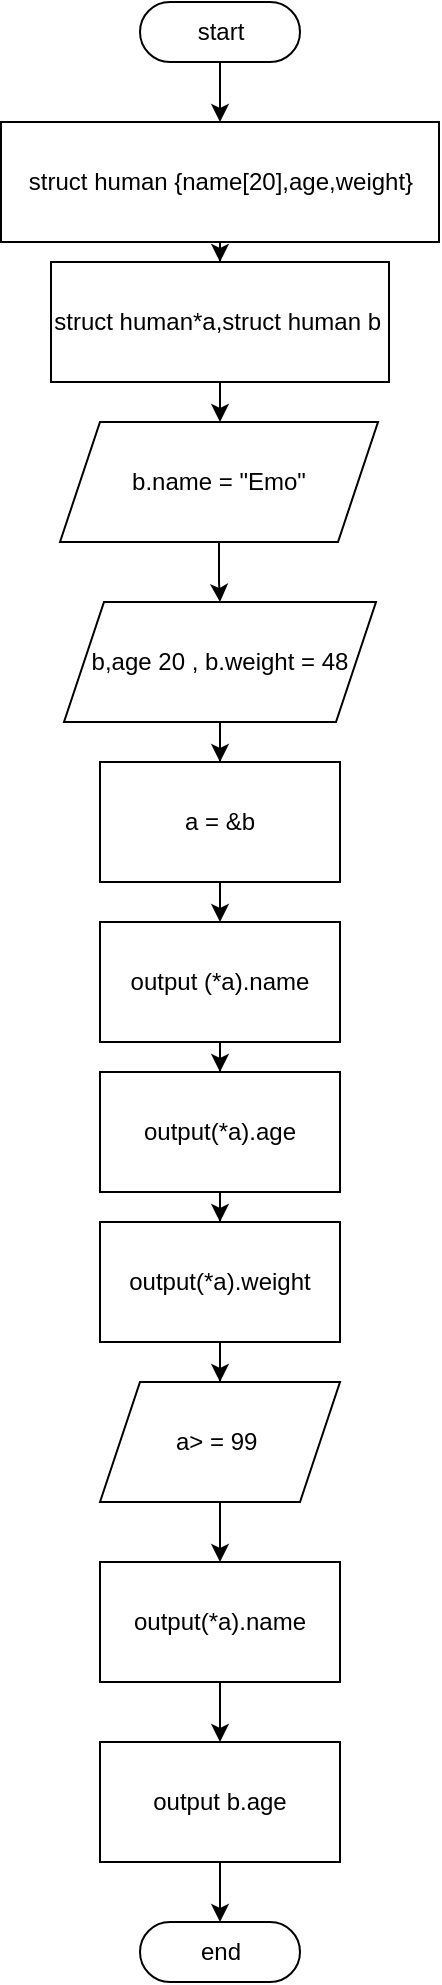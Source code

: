 <mxfile version="20.6.2" type="device"><diagram id="oeo7Glm92Pz_1ceggJDS" name="หน้า-1"><mxGraphModel dx="509" dy="520" grid="1" gridSize="10" guides="1" tooltips="1" connect="1" arrows="1" fold="1" page="1" pageScale="1" pageWidth="827" pageHeight="1169" math="0" shadow="0"><root><mxCell id="0"/><mxCell id="1" parent="0"/><mxCell id="WLC33cAVXN6w7e6iPSxA-10" style="edgeStyle=orthogonalEdgeStyle;rounded=0;orthogonalLoop=1;jettySize=auto;html=1;entryX=0.5;entryY=0;entryDx=0;entryDy=0;" edge="1" parent="1" source="WLC33cAVXN6w7e6iPSxA-1" target="WLC33cAVXN6w7e6iPSxA-2"><mxGeometry relative="1" as="geometry"/></mxCell><mxCell id="WLC33cAVXN6w7e6iPSxA-1" value="start" style="html=1;dashed=0;whitespace=wrap;shape=mxgraph.dfd.start" vertex="1" parent="1"><mxGeometry x="374" y="20" width="80" height="30" as="geometry"/></mxCell><mxCell id="WLC33cAVXN6w7e6iPSxA-11" style="edgeStyle=orthogonalEdgeStyle;rounded=0;orthogonalLoop=1;jettySize=auto;html=1;entryX=0.5;entryY=0;entryDx=0;entryDy=0;" edge="1" parent="1" source="WLC33cAVXN6w7e6iPSxA-2" target="WLC33cAVXN6w7e6iPSxA-3"><mxGeometry relative="1" as="geometry"/></mxCell><mxCell id="WLC33cAVXN6w7e6iPSxA-2" value="struct human&amp;nbsp;&lt;span style=&quot;background-color: initial;&quot;&gt;{name[20],age,weight}&lt;/span&gt;" style="rounded=0;whiteSpace=wrap;html=1;" vertex="1" parent="1"><mxGeometry x="304.5" y="80" width="219" height="60" as="geometry"/></mxCell><mxCell id="WLC33cAVXN6w7e6iPSxA-12" style="edgeStyle=orthogonalEdgeStyle;rounded=0;orthogonalLoop=1;jettySize=auto;html=1;entryX=0.5;entryY=0;entryDx=0;entryDy=0;" edge="1" parent="1" source="WLC33cAVXN6w7e6iPSxA-3"><mxGeometry relative="1" as="geometry"><mxPoint x="414" y="230" as="targetPoint"/></mxGeometry></mxCell><mxCell id="WLC33cAVXN6w7e6iPSxA-3" value="struct human*a,struct human b&amp;nbsp;" style="rounded=0;whiteSpace=wrap;html=1;" vertex="1" parent="1"><mxGeometry x="329.5" y="150" width="169" height="60" as="geometry"/></mxCell><mxCell id="WLC33cAVXN6w7e6iPSxA-45" style="edgeStyle=orthogonalEdgeStyle;rounded=0;orthogonalLoop=1;jettySize=auto;html=1;entryX=0.5;entryY=0;entryDx=0;entryDy=0;" edge="1" parent="1" source="WLC33cAVXN6w7e6iPSxA-33" target="WLC33cAVXN6w7e6iPSxA-34"><mxGeometry relative="1" as="geometry"/></mxCell><mxCell id="WLC33cAVXN6w7e6iPSxA-33" value="b.name = &quot;Emo&quot;" style="shape=parallelogram;perimeter=parallelogramPerimeter;whiteSpace=wrap;html=1;fixedSize=1;" vertex="1" parent="1"><mxGeometry x="334" y="230" width="159" height="60" as="geometry"/></mxCell><mxCell id="WLC33cAVXN6w7e6iPSxA-46" style="edgeStyle=orthogonalEdgeStyle;rounded=0;orthogonalLoop=1;jettySize=auto;html=1;entryX=0.5;entryY=0;entryDx=0;entryDy=0;" edge="1" parent="1" source="WLC33cAVXN6w7e6iPSxA-34" target="WLC33cAVXN6w7e6iPSxA-35"><mxGeometry relative="1" as="geometry"/></mxCell><mxCell id="WLC33cAVXN6w7e6iPSxA-34" value="b,age 20 , b.weight = 48" style="shape=parallelogram;perimeter=parallelogramPerimeter;whiteSpace=wrap;html=1;fixedSize=1;" vertex="1" parent="1"><mxGeometry x="336" y="320" width="156" height="60" as="geometry"/></mxCell><mxCell id="WLC33cAVXN6w7e6iPSxA-47" style="edgeStyle=orthogonalEdgeStyle;rounded=0;orthogonalLoop=1;jettySize=auto;html=1;entryX=0.5;entryY=0;entryDx=0;entryDy=0;" edge="1" parent="1" source="WLC33cAVXN6w7e6iPSxA-35"><mxGeometry relative="1" as="geometry"><mxPoint x="414" y="480" as="targetPoint"/></mxGeometry></mxCell><mxCell id="WLC33cAVXN6w7e6iPSxA-35" value="a = &amp;amp;b" style="rounded=0;whiteSpace=wrap;html=1;" vertex="1" parent="1"><mxGeometry x="354" y="400" width="120" height="60" as="geometry"/></mxCell><mxCell id="WLC33cAVXN6w7e6iPSxA-110" style="edgeStyle=orthogonalEdgeStyle;rounded=0;orthogonalLoop=1;jettySize=auto;html=1;" edge="1" parent="1" source="WLC33cAVXN6w7e6iPSxA-94"><mxGeometry relative="1" as="geometry"><mxPoint x="414" y="520" as="targetPoint"/></mxGeometry></mxCell><mxCell id="WLC33cAVXN6w7e6iPSxA-111" style="edgeStyle=orthogonalEdgeStyle;rounded=0;orthogonalLoop=1;jettySize=auto;html=1;entryX=0.5;entryY=0;entryDx=0;entryDy=0;" edge="1" parent="1" source="WLC33cAVXN6w7e6iPSxA-94" target="WLC33cAVXN6w7e6iPSxA-95"><mxGeometry relative="1" as="geometry"/></mxCell><mxCell id="WLC33cAVXN6w7e6iPSxA-94" value="output (*a).name" style="rounded=0;whiteSpace=wrap;html=1;" vertex="1" parent="1"><mxGeometry x="354" y="480" width="120" height="60" as="geometry"/></mxCell><mxCell id="WLC33cAVXN6w7e6iPSxA-108" style="edgeStyle=orthogonalEdgeStyle;rounded=0;orthogonalLoop=1;jettySize=auto;html=1;entryX=0.5;entryY=0;entryDx=0;entryDy=0;" edge="1" parent="1" source="WLC33cAVXN6w7e6iPSxA-95" target="WLC33cAVXN6w7e6iPSxA-96"><mxGeometry relative="1" as="geometry"/></mxCell><mxCell id="WLC33cAVXN6w7e6iPSxA-95" value="output(*a).age" style="rounded=0;whiteSpace=wrap;html=1;" vertex="1" parent="1"><mxGeometry x="354" y="555" width="120" height="60" as="geometry"/></mxCell><mxCell id="WLC33cAVXN6w7e6iPSxA-107" style="edgeStyle=orthogonalEdgeStyle;rounded=0;orthogonalLoop=1;jettySize=auto;html=1;entryX=0.5;entryY=0;entryDx=0;entryDy=0;" edge="1" parent="1" source="WLC33cAVXN6w7e6iPSxA-96" target="WLC33cAVXN6w7e6iPSxA-98"><mxGeometry relative="1" as="geometry"/></mxCell><mxCell id="WLC33cAVXN6w7e6iPSxA-96" value="output(*a).weight" style="rounded=0;whiteSpace=wrap;html=1;" vertex="1" parent="1"><mxGeometry x="354" y="630" width="120" height="60" as="geometry"/></mxCell><mxCell id="WLC33cAVXN6w7e6iPSxA-106" style="edgeStyle=orthogonalEdgeStyle;rounded=0;orthogonalLoop=1;jettySize=auto;html=1;" edge="1" parent="1" source="WLC33cAVXN6w7e6iPSxA-98" target="WLC33cAVXN6w7e6iPSxA-100"><mxGeometry relative="1" as="geometry"/></mxCell><mxCell id="WLC33cAVXN6w7e6iPSxA-98" value="a&amp;gt; = 99&amp;nbsp;" style="shape=parallelogram;perimeter=parallelogramPerimeter;whiteSpace=wrap;html=1;fixedSize=1;" vertex="1" parent="1"><mxGeometry x="354" y="710" width="120" height="60" as="geometry"/></mxCell><mxCell id="WLC33cAVXN6w7e6iPSxA-105" style="edgeStyle=orthogonalEdgeStyle;rounded=0;orthogonalLoop=1;jettySize=auto;html=1;entryX=0.5;entryY=0;entryDx=0;entryDy=0;" edge="1" parent="1" source="WLC33cAVXN6w7e6iPSxA-100" target="WLC33cAVXN6w7e6iPSxA-102"><mxGeometry relative="1" as="geometry"/></mxCell><mxCell id="WLC33cAVXN6w7e6iPSxA-100" value="output(*a).name" style="rounded=0;whiteSpace=wrap;html=1;" vertex="1" parent="1"><mxGeometry x="354" y="800" width="120" height="60" as="geometry"/></mxCell><mxCell id="WLC33cAVXN6w7e6iPSxA-104" style="edgeStyle=orthogonalEdgeStyle;rounded=0;orthogonalLoop=1;jettySize=auto;html=1;entryX=0.5;entryY=0.5;entryDx=0;entryDy=-15;entryPerimeter=0;" edge="1" parent="1" source="WLC33cAVXN6w7e6iPSxA-102" target="WLC33cAVXN6w7e6iPSxA-103"><mxGeometry relative="1" as="geometry"/></mxCell><mxCell id="WLC33cAVXN6w7e6iPSxA-102" value="output b.age" style="rounded=0;whiteSpace=wrap;html=1;" vertex="1" parent="1"><mxGeometry x="354" y="890" width="120" height="60" as="geometry"/></mxCell><mxCell id="WLC33cAVXN6w7e6iPSxA-103" value="end" style="html=1;dashed=0;whitespace=wrap;shape=mxgraph.dfd.start" vertex="1" parent="1"><mxGeometry x="374" y="980" width="80" height="30" as="geometry"/></mxCell></root></mxGraphModel></diagram></mxfile>
